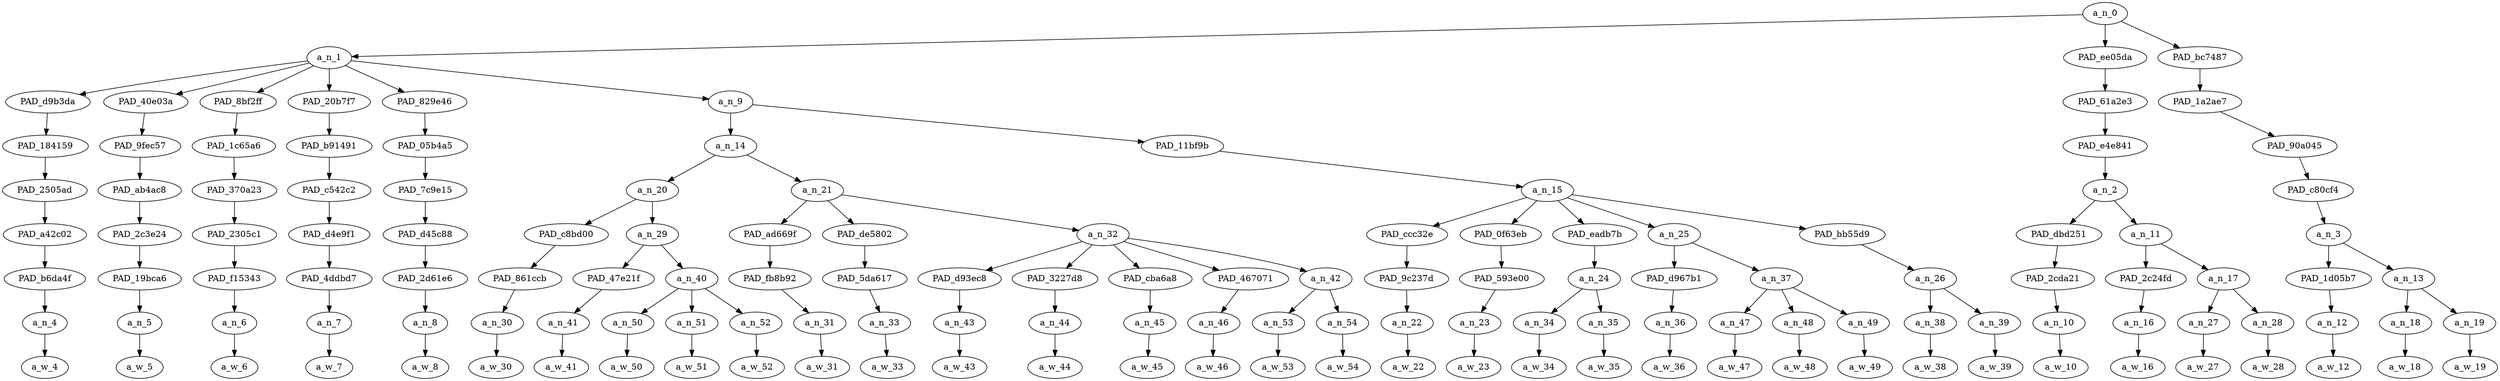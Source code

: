 strict digraph "" {
	a_n_0	[div_dir=-1,
		index=0,
		level=8,
		pos="21.99212962962963,8!",
		text_span="[0, 1, 2, 3, 4, 5, 6, 7, 8, 9, 10, 11, 12, 13, 14, 15, 16, 17, 18, 19, 20, 21, 22, 23, 24, 25, 26, 27, 28, 29, 30, 31, 32, 33, 34]",
		value=0.99999999];
	a_n_1	[div_dir=1,
		index=0,
		level=7,
		pos="4.351388888888889,7!",
		text_span="[0, 1, 2, 3, 4, 5, 6, 7, 8, 9, 10, 11, 12, 13, 14, 15, 16, 17, 18, 19, 20, 21, 22, 23, 24, 25, 26, 27]",
		value=0.77440204];
	a_n_0 -> a_n_1;
	PAD_ee05da	[div_dir=1,
		index=1,
		level=7,
		pos="28.875,7!",
		text_span="[28, 29, 30, 31]",
		value=0.14140528];
	a_n_0 -> PAD_ee05da;
	PAD_bc7487	[div_dir=-1,
		index=2,
		level=7,
		pos="32.75,7!",
		text_span="[32, 33, 34]",
		value=0.08418496];
	a_n_0 -> PAD_bc7487;
	PAD_d9b3da	[div_dir=1,
		index=0,
		level=6,
		pos="0.0,6!",
		text_span="[0]",
		value=0.06115135];
	a_n_1 -> PAD_d9b3da;
	PAD_40e03a	[div_dir=-1,
		index=1,
		level=6,
		pos="1.0,6!",
		text_span="[1]",
		value=0.02286189];
	a_n_1 -> PAD_40e03a;
	PAD_8bf2ff	[div_dir=1,
		index=2,
		level=6,
		pos="2.0,6!",
		text_span="[2]",
		value=0.02445964];
	a_n_1 -> PAD_8bf2ff;
	PAD_20b7f7	[div_dir=-1,
		index=3,
		level=6,
		pos="3.0,6!",
		text_span="[3]",
		value=0.02257958];
	a_n_1 -> PAD_20b7f7;
	PAD_829e46	[div_dir=1,
		index=4,
		level=6,
		pos="4.0,6!",
		text_span="[4]",
		value=0.01871729];
	a_n_1 -> PAD_829e46;
	a_n_9	[div_dir=-1,
		index=5,
		level=6,
		pos="16.108333333333334,6!",
		text_span="[5, 6, 7, 8, 9, 10, 11, 12, 13, 14, 15, 16, 17, 18, 19, 20, 21, 22, 23, 24, 25, 26, 27]",
		value=0.62463058];
	a_n_1 -> a_n_9;
	PAD_184159	[div_dir=1,
		index=0,
		level=5,
		pos="0.0,5!",
		text_span="[0]",
		value=0.06115135];
	PAD_d9b3da -> PAD_184159;
	PAD_2505ad	[div_dir=1,
		index=0,
		level=4,
		pos="0.0,4!",
		text_span="[0]",
		value=0.06115135];
	PAD_184159 -> PAD_2505ad;
	PAD_a42c02	[div_dir=1,
		index=0,
		level=3,
		pos="0.0,3!",
		text_span="[0]",
		value=0.06115135];
	PAD_2505ad -> PAD_a42c02;
	PAD_b6da4f	[div_dir=1,
		index=0,
		level=2,
		pos="0.0,2!",
		text_span="[0]",
		value=0.06115135];
	PAD_a42c02 -> PAD_b6da4f;
	a_n_4	[div_dir=1,
		index=0,
		level=1,
		pos="0.0,1!",
		text_span="[0]",
		value=0.06115135];
	PAD_b6da4f -> a_n_4;
	a_w_4	[div_dir=0,
		index=0,
		level=0,
		pos="0,0!",
		text_span="[0]",
		value=breaking911];
	a_n_4 -> a_w_4;
	PAD_9fec57	[div_dir=-1,
		index=1,
		level=5,
		pos="1.0,5!",
		text_span="[1]",
		value=0.02286189];
	PAD_40e03a -> PAD_9fec57;
	PAD_ab4ac8	[div_dir=-1,
		index=1,
		level=4,
		pos="1.0,4!",
		text_span="[1]",
		value=0.02286189];
	PAD_9fec57 -> PAD_ab4ac8;
	PAD_2c3e24	[div_dir=-1,
		index=1,
		level=3,
		pos="1.0,3!",
		text_span="[1]",
		value=0.02286189];
	PAD_ab4ac8 -> PAD_2c3e24;
	PAD_19bca6	[div_dir=-1,
		index=1,
		level=2,
		pos="1.0,2!",
		text_span="[1]",
		value=0.02286189];
	PAD_2c3e24 -> PAD_19bca6;
	a_n_5	[div_dir=-1,
		index=1,
		level=1,
		pos="1.0,1!",
		text_span="[1]",
		value=0.02286189];
	PAD_19bca6 -> a_n_5;
	a_w_5	[div_dir=0,
		index=1,
		level=0,
		pos="1,0!",
		text_span="[1]",
		value="<u200f>"];
	a_n_5 -> a_w_5;
	PAD_1c65a6	[div_dir=1,
		index=2,
		level=5,
		pos="2.0,5!",
		text_span="[2]",
		value=0.02445964];
	PAD_8bf2ff -> PAD_1c65a6;
	PAD_370a23	[div_dir=1,
		index=2,
		level=4,
		pos="2.0,4!",
		text_span="[2]",
		value=0.02445964];
	PAD_1c65a6 -> PAD_370a23;
	PAD_2305c1	[div_dir=1,
		index=2,
		level=3,
		pos="2.0,3!",
		text_span="[2]",
		value=0.02445964];
	PAD_370a23 -> PAD_2305c1;
	PAD_f15343	[div_dir=1,
		index=2,
		level=2,
		pos="2.0,2!",
		text_span="[2]",
		value=0.02445964];
	PAD_2305c1 -> PAD_f15343;
	a_n_6	[div_dir=1,
		index=2,
		level=1,
		pos="2.0,1!",
		text_span="[2]",
		value=0.02445964];
	PAD_f15343 -> a_n_6;
	a_w_6	[div_dir=0,
		index=2,
		level=0,
		pos="2,0!",
		text_span="[2]",
		value=verified];
	a_n_6 -> a_w_6;
	PAD_b91491	[div_dir=-1,
		index=3,
		level=5,
		pos="3.0,5!",
		text_span="[3]",
		value=0.02257958];
	PAD_20b7f7 -> PAD_b91491;
	PAD_c542c2	[div_dir=-1,
		index=3,
		level=4,
		pos="3.0,4!",
		text_span="[3]",
		value=0.02257958];
	PAD_b91491 -> PAD_c542c2;
	PAD_d4e9f1	[div_dir=-1,
		index=3,
		level=3,
		pos="3.0,3!",
		text_span="[3]",
		value=0.02257958];
	PAD_c542c2 -> PAD_d4e9f1;
	PAD_4ddbd7	[div_dir=-1,
		index=3,
		level=2,
		pos="3.0,2!",
		text_span="[3]",
		value=0.02257958];
	PAD_d4e9f1 -> PAD_4ddbd7;
	a_n_7	[div_dir=-1,
		index=3,
		level=1,
		pos="3.0,1!",
		text_span="[3]",
		value=0.02257958];
	PAD_4ddbd7 -> a_n_7;
	a_w_7	[div_dir=0,
		index=3,
		level=0,
		pos="3,0!",
		text_span="[3]",
		value=account];
	a_n_7 -> a_w_7;
	PAD_05b4a5	[div_dir=1,
		index=4,
		level=5,
		pos="4.0,5!",
		text_span="[4]",
		value=0.01871729];
	PAD_829e46 -> PAD_05b4a5;
	PAD_7c9e15	[div_dir=1,
		index=4,
		level=4,
		pos="4.0,4!",
		text_span="[4]",
		value=0.01871729];
	PAD_05b4a5 -> PAD_7c9e15;
	PAD_d45c88	[div_dir=1,
		index=4,
		level=3,
		pos="4.0,3!",
		text_span="[4]",
		value=0.01871729];
	PAD_7c9e15 -> PAD_d45c88;
	PAD_2d61e6	[div_dir=1,
		index=4,
		level=2,
		pos="4.0,2!",
		text_span="[4]",
		value=0.01871729];
	PAD_d45c88 -> PAD_2d61e6;
	a_n_8	[div_dir=1,
		index=4,
		level=1,
		pos="4.0,1!",
		text_span="[4]",
		value=0.01871729];
	PAD_2d61e6 -> a_n_8;
	a_w_8	[div_dir=0,
		index=4,
		level=0,
		pos="4,0!",
		text_span="[4]",
		value="<user>"];
	a_n_8 -> a_w_8;
	a_n_14	[div_dir=-1,
		index=5,
		level=5,
		pos="10.816666666666666,5!",
		text_span="[5, 6, 7, 8, 9, 10, 11, 12, 13, 14, 15, 16, 17]",
		value=0.37663980];
	a_n_9 -> a_n_14;
	PAD_11bf9b	[div_dir=-1,
		index=6,
		level=5,
		pos="21.4,5!",
		text_span="[18, 19, 20, 21, 22, 23, 24, 25, 26, 27]",
		value=0.24798250];
	a_n_9 -> PAD_11bf9b;
	a_n_20	[div_dir=1,
		index=5,
		level=4,
		pos="8.0,4!",
		text_span="[5, 6, 7, 8, 9]",
		value=0.09369617];
	a_n_14 -> a_n_20;
	a_n_21	[div_dir=-1,
		index=6,
		level=4,
		pos="13.633333333333333,4!",
		text_span="[10, 11, 12, 13, 14, 15, 16, 17]",
		value=0.28294293];
	a_n_14 -> a_n_21;
	PAD_c8bd00	[div_dir=-1,
		index=6,
		level=3,
		pos="9.0,3!",
		text_span="[9]",
		value=0.01883347];
	a_n_20 -> PAD_c8bd00;
	a_n_29	[div_dir=1,
		index=5,
		level=3,
		pos="7.0,3!",
		text_span="[5, 6, 7, 8]",
		value=0.07480503];
	a_n_20 -> a_n_29;
	PAD_861ccb	[div_dir=-1,
		index=7,
		level=2,
		pos="9.0,2!",
		text_span="[9]",
		value=0.01883347];
	PAD_c8bd00 -> PAD_861ccb;
	a_n_30	[div_dir=-1,
		index=9,
		level=1,
		pos="9.0,1!",
		text_span="[9]",
		value=0.01883347];
	PAD_861ccb -> a_n_30;
	a_w_30	[div_dir=0,
		index=9,
		level=0,
		pos="9,0!",
		text_span="[9]",
		value=ago];
	a_n_30 -> a_w_30;
	PAD_47e21f	[div_dir=1,
		index=6,
		level=2,
		pos="8.0,2!",
		text_span="[8]",
		value=0.01612412];
	a_n_29 -> PAD_47e21f;
	a_n_40	[div_dir=1,
		index=5,
		level=2,
		pos="6.0,2!",
		text_span="[5, 6, 7]",
		value=0.05858840];
	a_n_29 -> a_n_40;
	a_n_41	[div_dir=1,
		index=8,
		level=1,
		pos="8.0,1!",
		text_span="[8]",
		value=0.01612412];
	PAD_47e21f -> a_n_41;
	a_w_41	[div_dir=0,
		index=8,
		level=0,
		pos="8,0!",
		text_span="[8]",
		value=hours];
	a_n_41 -> a_w_41;
	a_n_50	[div_dir=1,
		index=5,
		level=1,
		pos="5.0,1!",
		text_span="[5]",
		value=0.01407881];
	a_n_40 -> a_n_50;
	a_n_51	[div_dir=1,
		index=6,
		level=1,
		pos="6.0,1!",
		text_span="[6]",
		value=0.01275346];
	a_n_40 -> a_n_51;
	a_n_52	[div_dir=1,
		index=7,
		level=1,
		pos="7.0,1!",
		text_span="[7]",
		value=0.03168365];
	a_n_40 -> a_n_52;
	a_w_50	[div_dir=0,
		index=5,
		level=0,
		pos="5,0!",
		text_span="[5]",
		value=2];
	a_n_50 -> a_w_50;
	a_w_51	[div_dir=0,
		index=6,
		level=0,
		pos="6,0!",
		text_span="[6]",
		value=4];
	a_n_51 -> a_w_51;
	a_w_52	[div_dir=0,
		index=7,
		level=0,
		pos="7,0!",
		text_span="[7]",
		value=h24];
	a_n_52 -> a_w_52;
	PAD_ad669f	[div_dir=1,
		index=7,
		level=3,
		pos="10.0,3!",
		text_span="[10]",
		value=0.01947105];
	a_n_21 -> PAD_ad669f;
	PAD_de5802	[div_dir=1,
		index=9,
		level=3,
		pos="17.0,3!",
		text_span="[17]",
		value=0.07019742];
	a_n_21 -> PAD_de5802;
	a_n_32	[div_dir=-1,
		index=8,
		level=3,
		pos="13.9,3!",
		text_span="[11, 12, 13, 14, 15, 16]",
		value=0.19323010];
	a_n_21 -> a_n_32;
	PAD_fb8b92	[div_dir=1,
		index=8,
		level=2,
		pos="10.0,2!",
		text_span="[10]",
		value=0.01947105];
	PAD_ad669f -> PAD_fb8b92;
	a_n_31	[div_dir=1,
		index=10,
		level=1,
		pos="10.0,1!",
		text_span="[10]",
		value=0.01947105];
	PAD_fb8b92 -> a_n_31;
	a_w_31	[div_dir=0,
		index=10,
		level=0,
		pos="10,0!",
		text_span="[10]",
		value=more];
	a_n_31 -> a_w_31;
	PAD_5da617	[div_dir=1,
		index=14,
		level=2,
		pos="17.0,2!",
		text_span="[17]",
		value=0.07019742];
	PAD_de5802 -> PAD_5da617;
	a_n_33	[div_dir=1,
		index=17,
		level=1,
		pos="17.0,1!",
		text_span="[17]",
		value=0.07019742];
	PAD_5da617 -> a_n_33;
	a_w_33	[div_dir=0,
		index=17,
		level=0,
		pos="17,0!",
		text_span="[17]",
		value=conyers];
	a_n_33 -> a_w_33;
	PAD_d93ec8	[div_dir=-1,
		index=10,
		level=2,
		pos="13.0,2!",
		text_span="[13]",
		value=0.04345325];
	a_n_32 -> PAD_d93ec8;
	PAD_3227d8	[div_dir=-1,
		index=11,
		level=2,
		pos="14.0,2!",
		text_span="[14]",
		value=0.03713426];
	a_n_32 -> PAD_3227d8;
	PAD_cba6a8	[div_dir=-1,
		index=12,
		level=2,
		pos="15.0,2!",
		text_span="[15]",
		value=0.02879936];
	a_n_32 -> PAD_cba6a8;
	PAD_467071	[div_dir=1,
		index=13,
		level=2,
		pos="16.0,2!",
		text_span="[16]",
		value=0.01921772];
	a_n_32 -> PAD_467071;
	a_n_42	[div_dir=-1,
		index=9,
		level=2,
		pos="11.5,2!",
		text_span="[11, 12]",
		value=0.06446559];
	a_n_32 -> a_n_42;
	a_n_43	[div_dir=-1,
		index=13,
		level=1,
		pos="13.0,1!",
		text_span="[13]",
		value=0.04345325];
	PAD_d93ec8 -> a_n_43;
	a_w_43	[div_dir=0,
		index=13,
		level=0,
		pos="13,0!",
		text_span="[13]",
		value=michigan];
	a_n_43 -> a_w_43;
	a_n_44	[div_dir=-1,
		index=14,
		level=1,
		pos="14.0,1!",
		text_span="[14]",
		value=0.03713426];
	PAD_3227d8 -> a_n_44;
	a_w_44	[div_dir=0,
		index=14,
		level=0,
		pos="14,0!",
		text_span="[14]",
		value=democrat];
	a_n_44 -> a_w_44;
	a_n_45	[div_dir=-1,
		index=15,
		level=1,
		pos="15.0,1!",
		text_span="[15]",
		value=0.02879936];
	PAD_cba6a8 -> a_n_45;
	a_w_45	[div_dir=0,
		index=15,
		level=0,
		pos="15,0!",
		text_span="[15]",
		value=rep];
	a_n_45 -> a_w_45;
	a_n_46	[div_dir=1,
		index=16,
		level=1,
		pos="16.0,1!",
		text_span="[16]",
		value=0.01921772];
	PAD_467071 -> a_n_46;
	a_w_46	[div_dir=0,
		index=16,
		level=0,
		pos="16,0!",
		text_span="[16]",
		value=john];
	a_n_46 -> a_w_46;
	a_n_53	[div_dir=-1,
		index=11,
		level=1,
		pos="11.0,1!",
		text_span="[11]",
		value=0.03875968];
	a_n_42 -> a_n_53;
	a_n_54	[div_dir=1,
		index=12,
		level=1,
		pos="12.0,1!",
		text_span="[12]",
		value=0.02560862];
	a_n_42 -> a_n_54;
	a_w_53	[div_dir=0,
		index=11,
		level=0,
		pos="11,0!",
		text_span="[11]",
		value=flashback];
	a_n_53 -> a_w_53;
	a_w_54	[div_dir=0,
		index=12,
		level=0,
		pos="12,0!",
		text_span="[12]",
		value=video];
	a_n_54 -> a_w_54;
	a_n_15	[div_dir=-1,
		index=7,
		level=4,
		pos="21.4,4!",
		text_span="[18, 19, 20, 21, 22, 23, 24, 25, 26, 27]",
		value=0.24798250];
	PAD_11bf9b -> a_n_15;
	PAD_ccc32e	[div_dir=1,
		index=10,
		level=3,
		pos="18.0,3!",
		text_span="[18]",
		value=0.02840721];
	a_n_15 -> PAD_ccc32e;
	PAD_0f63eb	[div_dir=-1,
		index=11,
		level=3,
		pos="19.0,3!",
		text_span="[19]",
		value=0.02179544];
	a_n_15 -> PAD_0f63eb;
	PAD_eadb7b	[div_dir=1,
		index=12,
		level=3,
		pos="20.5,3!",
		text_span="[20, 21]",
		value=0.05249587];
	a_n_15 -> PAD_eadb7b;
	a_n_25	[div_dir=-1,
		index=13,
		level=3,
		pos="23.0,3!",
		text_span="[22, 23, 24, 25]",
		value=0.09143153];
	a_n_15 -> a_n_25;
	PAD_bb55d9	[div_dir=-1,
		index=14,
		level=3,
		pos="26.5,3!",
		text_span="[26, 27]",
		value=0.05383971];
	a_n_15 -> PAD_bb55d9;
	PAD_9c237d	[div_dir=1,
		index=15,
		level=2,
		pos="18.0,2!",
		text_span="[18]",
		value=0.02840721];
	PAD_ccc32e -> PAD_9c237d;
	a_n_22	[div_dir=1,
		index=18,
		level=1,
		pos="18.0,1!",
		text_span="[18]",
		value=0.02840721];
	PAD_9c237d -> a_n_22;
	a_w_22	[div_dir=0,
		index=18,
		level=0,
		pos="18,0!",
		text_span="[18]",
		value=allegedly];
	a_n_22 -> a_w_22;
	PAD_593e00	[div_dir=-1,
		index=16,
		level=2,
		pos="19.0,2!",
		text_span="[19]",
		value=0.02179544];
	PAD_0f63eb -> PAD_593e00;
	a_n_23	[div_dir=-1,
		index=19,
		level=1,
		pos="19.0,1!",
		text_span="[19]",
		value=0.02179544];
	PAD_593e00 -> a_n_23;
	a_w_23	[div_dir=0,
		index=19,
		level=0,
		pos="19,0!",
		text_span="[19]",
		value=reading];
	a_n_23 -> a_w_23;
	a_n_24	[div_dir=1,
		index=17,
		level=2,
		pos="20.5,2!",
		text_span="[20, 21]",
		value=0.05249587];
	PAD_eadb7b -> a_n_24;
	a_n_34	[div_dir=-1,
		index=20,
		level=1,
		pos="20.0,1!",
		text_span="[20]",
		value=0.02906548];
	a_n_24 -> a_n_34;
	a_n_35	[div_dir=1,
		index=21,
		level=1,
		pos="21.0,1!",
		text_span="[21]",
		value=0.02338750];
	a_n_24 -> a_n_35;
	a_w_34	[div_dir=0,
		index=20,
		level=0,
		pos="20,0!",
		text_span="[20]",
		value=playboy];
	a_n_34 -> a_w_34;
	a_w_35	[div_dir=0,
		index=21,
		level=0,
		pos="21,0!",
		text_span="[21]",
		value=magazine];
	a_n_35 -> a_w_35;
	PAD_d967b1	[div_dir=1,
		index=18,
		level=2,
		pos="22.0,2!",
		text_span="[22]",
		value=0.01771475];
	a_n_25 -> PAD_d967b1;
	a_n_37	[div_dir=-1,
		index=19,
		level=2,
		pos="24.0,2!",
		text_span="[23, 24, 25]",
		value=0.07361408];
	a_n_25 -> a_n_37;
	a_n_36	[div_dir=1,
		index=22,
		level=1,
		pos="22.0,1!",
		text_span="[22]",
		value=0.01771475];
	PAD_d967b1 -> a_n_36;
	a_w_36	[div_dir=0,
		index=22,
		level=0,
		pos="22,0!",
		text_span="[22]",
		value=on];
	a_n_36 -> a_w_36;
	a_n_47	[div_dir=1,
		index=23,
		level=1,
		pos="23.0,1!",
		text_span="[23]",
		value=0.01669568];
	a_n_37 -> a_n_47;
	a_n_48	[div_dir=-1,
		index=24,
		level=1,
		pos="24.0,1!",
		text_span="[24]",
		value=0.02051208];
	a_n_37 -> a_n_48;
	a_n_49	[div_dir=-1,
		index=25,
		level=1,
		pos="25.0,1!",
		text_span="[25]",
		value=0.03627749];
	a_n_37 -> a_n_49;
	a_w_47	[div_dir=0,
		index=23,
		level=0,
		pos="23,0!",
		text_span="[23]",
		value=a];
	a_n_47 -> a_w_47;
	a_w_48	[div_dir=0,
		index=24,
		level=0,
		pos="24,0!",
		text_span="[24]",
		value=packed];
	a_n_48 -> a_w_48;
	a_w_49	[div_dir=0,
		index=25,
		level=0,
		pos="25,0!",
		text_span="[25]",
		value=airplane];
	a_n_49 -> a_w_49;
	a_n_26	[div_dir=-1,
		index=20,
		level=2,
		pos="26.5,2!",
		text_span="[26, 27]",
		value=0.05383971];
	PAD_bb55d9 -> a_n_26;
	a_n_38	[div_dir=-1,
		index=26,
		level=1,
		pos="26.0,1!",
		text_span="[26]",
		value=0.02297302];
	a_n_26 -> a_n_38;
	a_n_39	[div_dir=1,
		index=27,
		level=1,
		pos="27.0,1!",
		text_span="[27]",
		value=0.03084809];
	a_n_26 -> a_n_39;
	a_w_38	[div_dir=0,
		index=26,
		level=0,
		pos="26,0!",
		text_span="[26]",
		value=in];
	a_n_38 -> a_w_38;
	a_w_39	[div_dir=0,
		index=27,
		level=0,
		pos="27,0!",
		text_span="[27]",
		value="<number>"];
	a_n_39 -> a_w_39;
	PAD_61a2e3	[div_dir=1,
		index=6,
		level=6,
		pos="28.875,6!",
		text_span="[28, 29, 30, 31]",
		value=0.14140528];
	PAD_ee05da -> PAD_61a2e3;
	PAD_e4e841	[div_dir=1,
		index=7,
		level=5,
		pos="28.875,5!",
		text_span="[28, 29, 30, 31]",
		value=0.14140528];
	PAD_61a2e3 -> PAD_e4e841;
	a_n_2	[div_dir=1,
		index=8,
		level=4,
		pos="28.875,4!",
		text_span="[28, 29, 30, 31]",
		value=0.14140528];
	PAD_e4e841 -> a_n_2;
	PAD_dbd251	[div_dir=1,
		index=15,
		level=3,
		pos="28.0,3!",
		text_span="[28]",
		value=0.03247931];
	a_n_2 -> PAD_dbd251;
	a_n_11	[div_dir=1,
		index=16,
		level=3,
		pos="29.75,3!",
		text_span="[29, 30, 31]",
		value=0.10885280];
	a_n_2 -> a_n_11;
	PAD_2cda21	[div_dir=1,
		index=21,
		level=2,
		pos="28.0,2!",
		text_span="[28]",
		value=0.03247931];
	PAD_dbd251 -> PAD_2cda21;
	a_n_10	[div_dir=1,
		index=28,
		level=1,
		pos="28.0,1!",
		text_span="[28]",
		value=0.03247931];
	PAD_2cda21 -> a_n_10;
	a_w_10	[div_dir=0,
		index=28,
		level=0,
		pos="28,0!",
		text_span="[28]",
		value=allegations];
	a_n_10 -> a_w_10;
	PAD_2c24fd	[div_dir=-1,
		index=22,
		level=2,
		pos="29.0,2!",
		text_span="[29]",
		value=0.04161818];
	a_n_11 -> PAD_2c24fd;
	a_n_17	[div_dir=1,
		index=23,
		level=2,
		pos="30.5,2!",
		text_span="[30, 31]",
		value=0.06720840];
	a_n_11 -> a_n_17;
	a_n_16	[div_dir=-1,
		index=29,
		level=1,
		pos="29.0,1!",
		text_span="[29]",
		value=0.04161818];
	PAD_2c24fd -> a_n_16;
	a_w_16	[div_dir=0,
		index=29,
		level=0,
		pos="29,0!",
		text_span="[29]",
		value=of];
	a_n_16 -> a_w_16;
	a_n_27	[div_dir=1,
		index=30,
		level=1,
		pos="30.0,1!",
		text_span="[30]",
		value=0.03214648];
	a_n_17 -> a_n_27;
	a_n_28	[div_dir=1,
		index=31,
		level=1,
		pos="31.0,1!",
		text_span="[31]",
		value=0.03498975];
	a_n_17 -> a_n_28;
	a_w_27	[div_dir=0,
		index=30,
		level=0,
		pos="30,0!",
		text_span="[30]",
		value=sexual];
	a_n_27 -> a_w_27;
	a_w_28	[div_dir=0,
		index=31,
		level=0,
		pos="31,0!",
		text_span="[31]",
		value=harassment];
	a_n_28 -> a_w_28;
	PAD_1a2ae7	[div_dir=-1,
		index=7,
		level=6,
		pos="32.75,6!",
		text_span="[32, 33, 34]",
		value=0.08418496];
	PAD_bc7487 -> PAD_1a2ae7;
	PAD_90a045	[div_dir=-1,
		index=8,
		level=5,
		pos="32.75,5!",
		text_span="[32, 33, 34]",
		value=0.08418496];
	PAD_1a2ae7 -> PAD_90a045;
	PAD_c80cf4	[div_dir=-1,
		index=9,
		level=4,
		pos="32.75,4!",
		text_span="[32, 33, 34]",
		value=0.08418496];
	PAD_90a045 -> PAD_c80cf4;
	a_n_3	[div_dir=-1,
		index=17,
		level=3,
		pos="32.75,3!",
		text_span="[32, 33, 34]",
		value=0.08418496];
	PAD_c80cf4 -> a_n_3;
	PAD_1d05b7	[div_dir=-1,
		index=24,
		level=2,
		pos="32.0,2!",
		text_span="[32]",
		value=0.02275120];
	a_n_3 -> PAD_1d05b7;
	a_n_13	[div_dir=-1,
		index=25,
		level=2,
		pos="33.5,2!",
		text_span="[33, 34]",
		value=0.06132132];
	a_n_3 -> a_n_13;
	a_n_12	[div_dir=-1,
		index=32,
		level=1,
		pos="32.0,1!",
		text_span="[32]",
		value=0.02275120];
	PAD_1d05b7 -> a_n_12;
	a_w_12	[div_dir=0,
		index=32,
		level=0,
		pos="32,0!",
		text_span="[32]",
		value=have];
	a_n_12 -> a_w_12;
	a_n_18	[div_dir=-1,
		index=33,
		level=1,
		pos="33.0,1!",
		text_span="[33]",
		value=0.02331858];
	a_n_13 -> a_n_18;
	a_n_19	[div_dir=-1,
		index=34,
		level=1,
		pos="34.0,1!",
		text_span="[34]",
		value=0.03788914];
	a_n_13 -> a_n_19;
	a_w_18	[div_dir=0,
		index=33,
		level=0,
		pos="33,0!",
		text_span="[33]",
		value=surfaced];
	a_n_18 -> a_w_18;
	a_w_19	[div_dir=0,
		index=34,
		level=0,
		pos="34,0!",
		text_span="[34]",
		value=tonight];
	a_n_19 -> a_w_19;
}
